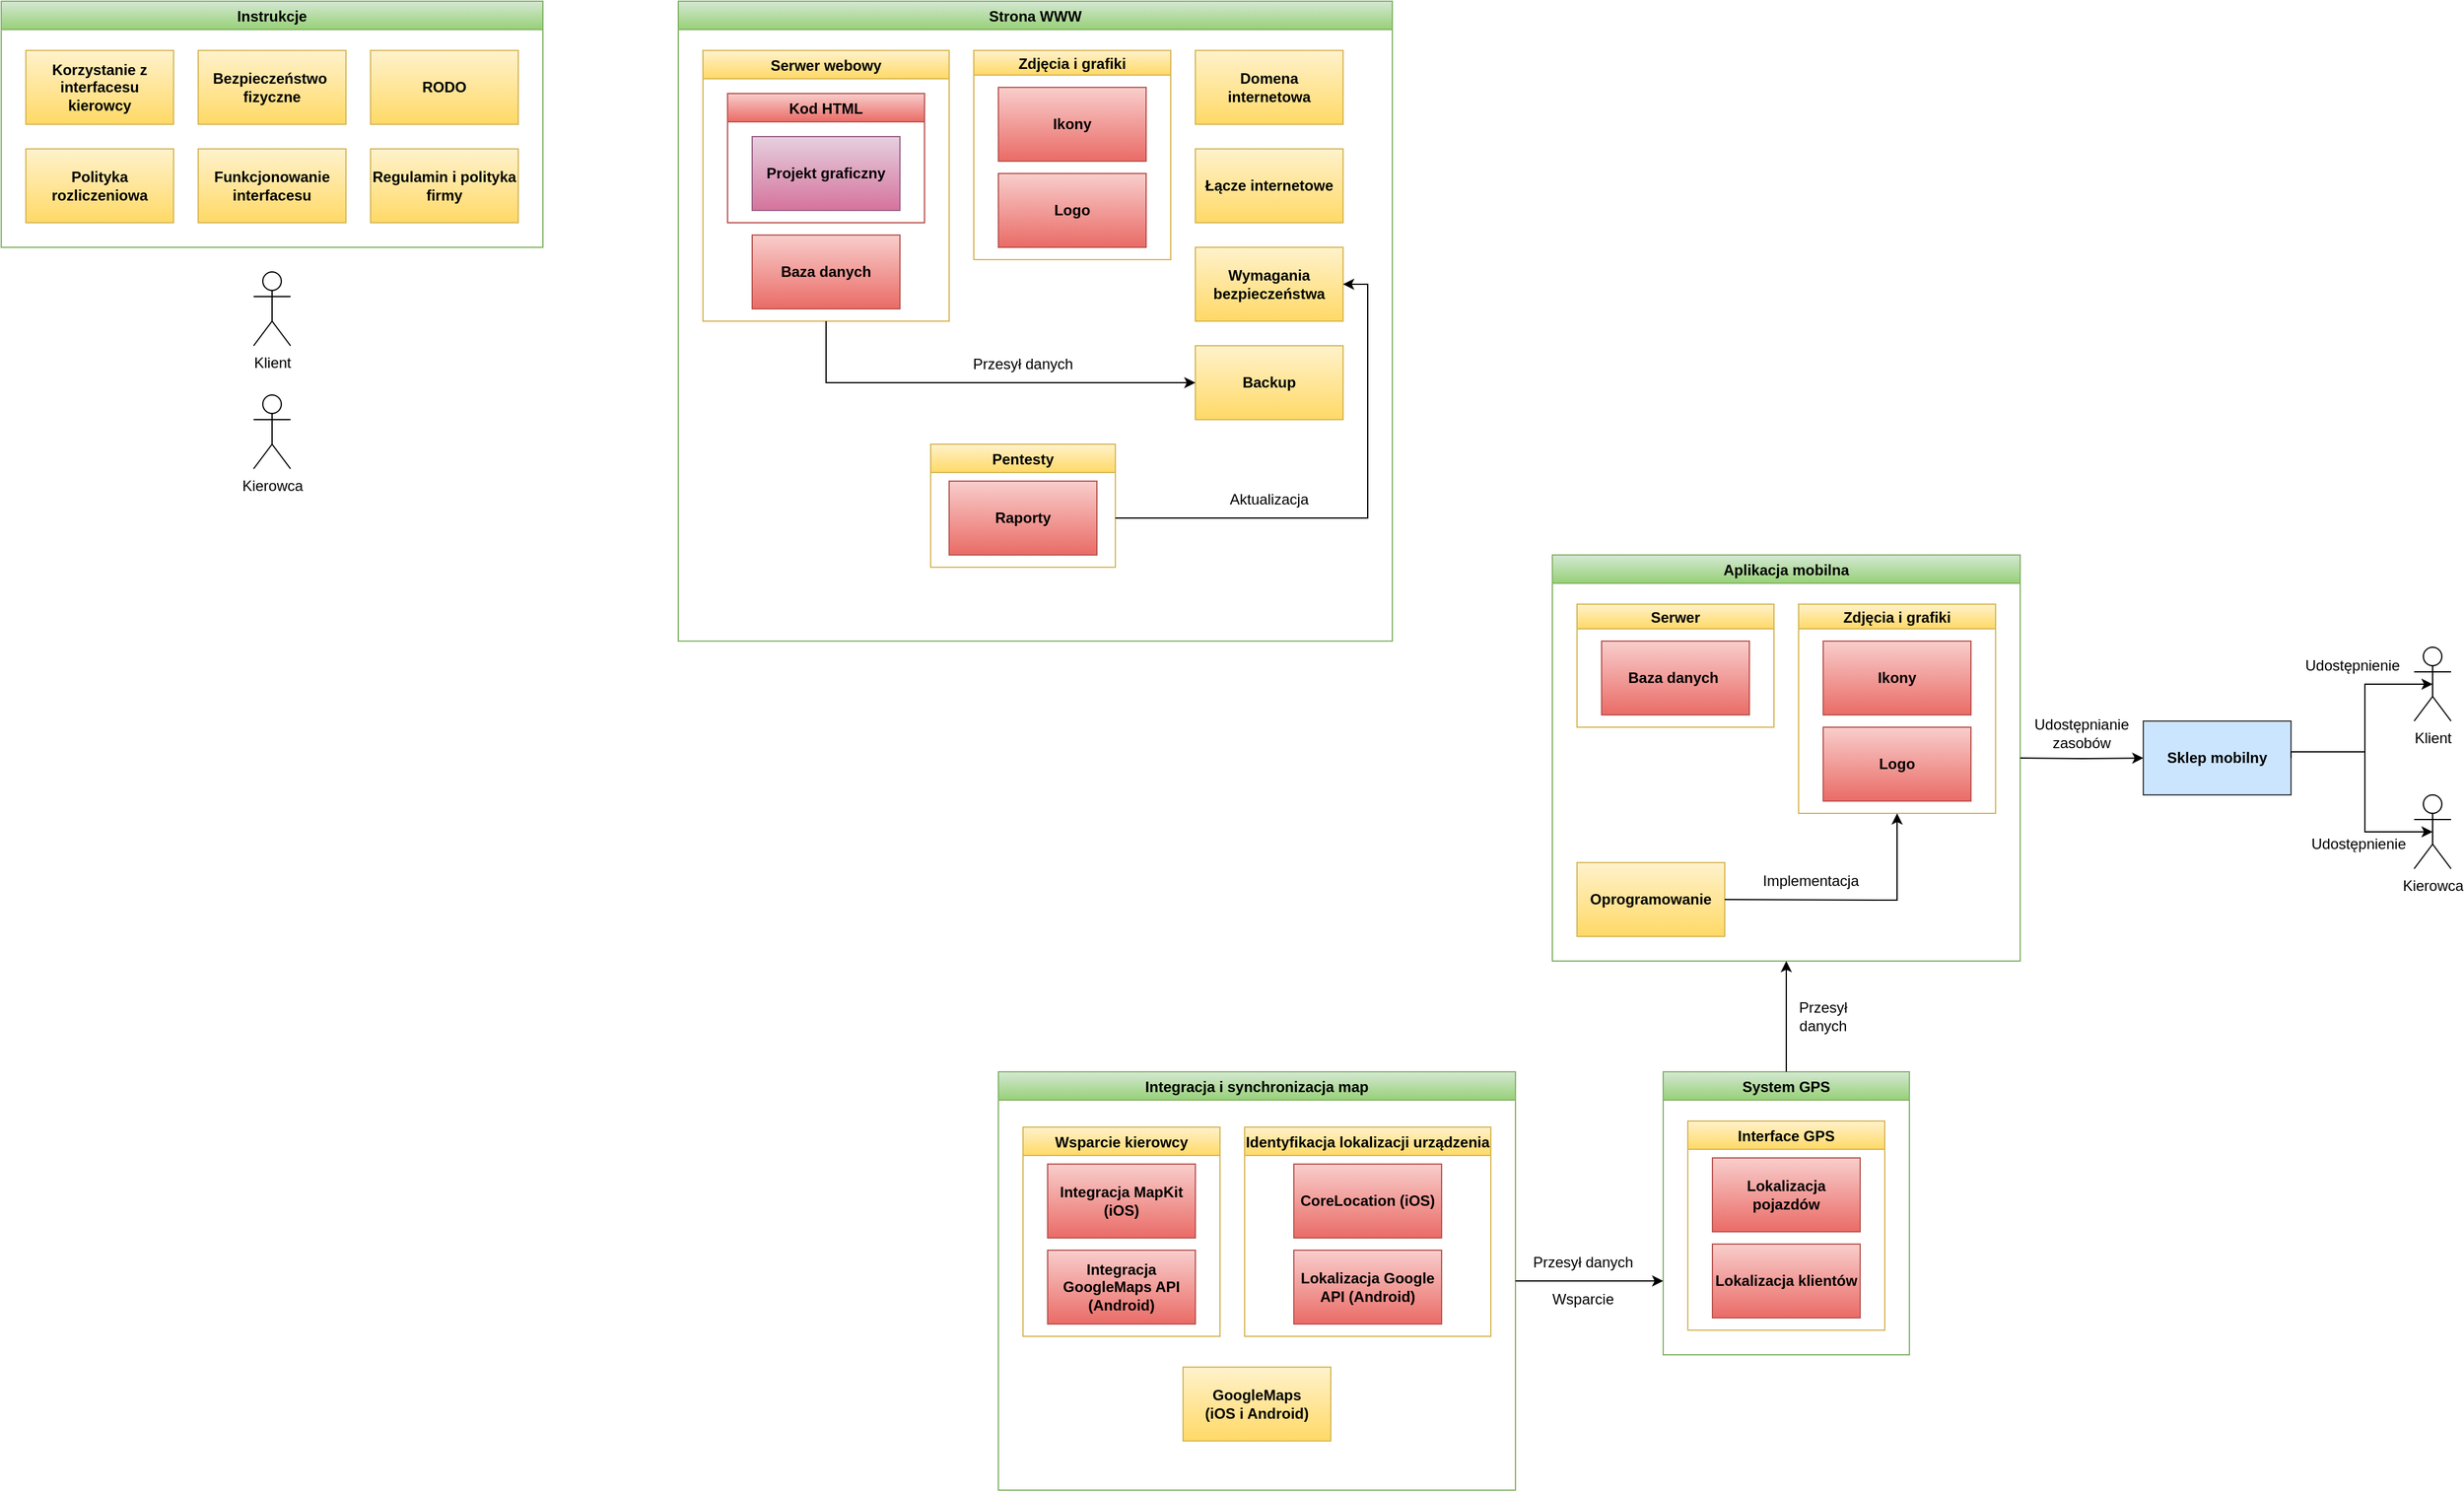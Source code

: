 <mxfile version="15.5.0" type="github">
  <diagram id="kgpKYQtTHZ0yAKxKKP6v" name="Page-1">
    <mxGraphModel dx="2738" dy="1647" grid="1" gridSize="10" guides="1" tooltips="1" connect="1" arrows="1" fold="1" page="1" pageScale="1" pageWidth="850" pageHeight="1100" math="0" shadow="0">
      <root>
        <mxCell id="0" />
        <mxCell id="1" parent="0" />
        <mxCell id="EOrvkw3zUfeiwgOwcYgM-18" value="Aplikacja mobilna" style="swimlane;fillColor=#d5e8d4;strokeColor=#82b366;gradientColor=#97d077;" vertex="1" parent="1">
          <mxGeometry x="180" y="40" width="380" height="330" as="geometry" />
        </mxCell>
        <mxCell id="EOrvkw3zUfeiwgOwcYgM-20" value="Serwer" style="swimlane;startSize=20;fillColor=#fff2cc;strokeColor=#d6b656;gradientColor=#ffd966;" vertex="1" parent="EOrvkw3zUfeiwgOwcYgM-18">
          <mxGeometry x="20" y="40" width="160" height="100" as="geometry" />
        </mxCell>
        <mxCell id="EOrvkw3zUfeiwgOwcYgM-5" value="Baza danych&amp;nbsp;" style="rounded=0;whiteSpace=wrap;html=1;fillColor=#f8cecc;strokeColor=#b85450;gradientColor=#ea6b66;fontStyle=1" vertex="1" parent="EOrvkw3zUfeiwgOwcYgM-20">
          <mxGeometry x="20" y="30" width="120" height="60" as="geometry" />
        </mxCell>
        <mxCell id="EOrvkw3zUfeiwgOwcYgM-21" value="Zdjęcia i grafiki" style="swimlane;startSize=20;fillColor=#fff2cc;strokeColor=#d6b656;gradientColor=#ffd966;" vertex="1" parent="EOrvkw3zUfeiwgOwcYgM-18">
          <mxGeometry x="200" y="40" width="160" height="170" as="geometry" />
        </mxCell>
        <mxCell id="EOrvkw3zUfeiwgOwcYgM-9" value="Ikony" style="rounded=0;whiteSpace=wrap;html=1;fillColor=#f8cecc;strokeColor=#b85450;gradientColor=#ea6b66;fontStyle=1" vertex="1" parent="EOrvkw3zUfeiwgOwcYgM-21">
          <mxGeometry x="20" y="30" width="120" height="60" as="geometry" />
        </mxCell>
        <mxCell id="EOrvkw3zUfeiwgOwcYgM-10" value="Logo" style="rounded=0;whiteSpace=wrap;html=1;fillColor=#f8cecc;strokeColor=#b85450;gradientColor=#ea6b66;fontStyle=1" vertex="1" parent="EOrvkw3zUfeiwgOwcYgM-21">
          <mxGeometry x="20" y="100" width="120" height="60" as="geometry" />
        </mxCell>
        <mxCell id="EOrvkw3zUfeiwgOwcYgM-13" value="Oprogramowanie" style="rounded=0;whiteSpace=wrap;html=1;fillColor=#fff2cc;strokeColor=#d6b656;gradientColor=#ffd966;fontStyle=1" vertex="1" parent="EOrvkw3zUfeiwgOwcYgM-18">
          <mxGeometry x="20" y="250" width="120" height="60" as="geometry" />
        </mxCell>
        <mxCell id="EOrvkw3zUfeiwgOwcYgM-22" value="" style="endArrow=classic;html=1;rounded=0;edgeStyle=orthogonalEdgeStyle;entryX=0.5;entryY=1;entryDx=0;entryDy=0;" edge="1" parent="EOrvkw3zUfeiwgOwcYgM-18" target="EOrvkw3zUfeiwgOwcYgM-21">
          <mxGeometry width="50" height="50" relative="1" as="geometry">
            <mxPoint x="140" y="280" as="sourcePoint" />
            <mxPoint x="190" y="230" as="targetPoint" />
          </mxGeometry>
        </mxCell>
        <mxCell id="EOrvkw3zUfeiwgOwcYgM-24" value="Implementacja" style="text;html=1;strokeColor=none;fillColor=none;align=center;verticalAlign=middle;whiteSpace=wrap;rounded=0;strokeWidth=1;fontStyle=0" vertex="1" parent="EOrvkw3zUfeiwgOwcYgM-18">
          <mxGeometry x="180" y="250" width="60" height="30" as="geometry" />
        </mxCell>
        <mxCell id="EOrvkw3zUfeiwgOwcYgM-7" value="Sklep mobilny" style="rounded=0;whiteSpace=wrap;html=1;fillColor=#cce5ff;strokeColor=#36393d;fontStyle=1" vertex="1" parent="1">
          <mxGeometry x="660" y="175" width="120" height="60" as="geometry" />
        </mxCell>
        <mxCell id="EOrvkw3zUfeiwgOwcYgM-19" style="edgeStyle=orthogonalEdgeStyle;rounded=0;orthogonalLoop=1;jettySize=auto;html=1;exitX=0.5;exitY=1;exitDx=0;exitDy=0;" edge="1" parent="1">
          <mxGeometry relative="1" as="geometry">
            <mxPoint x="160" y="180" as="sourcePoint" />
            <mxPoint x="160" y="180" as="targetPoint" />
          </mxGeometry>
        </mxCell>
        <mxCell id="EOrvkw3zUfeiwgOwcYgM-23" value="" style="endArrow=classic;html=1;rounded=0;edgeStyle=orthogonalEdgeStyle;entryX=0;entryY=0.5;entryDx=0;entryDy=0;" edge="1" parent="1" target="EOrvkw3zUfeiwgOwcYgM-7">
          <mxGeometry width="50" height="50" relative="1" as="geometry">
            <mxPoint x="560" y="205" as="sourcePoint" />
            <mxPoint x="610" y="150" as="targetPoint" />
          </mxGeometry>
        </mxCell>
        <mxCell id="EOrvkw3zUfeiwgOwcYgM-25" value="Udostępnianie zasobów" style="text;html=1;strokeColor=none;fillColor=none;align=center;verticalAlign=middle;whiteSpace=wrap;rounded=0;" vertex="1" parent="1">
          <mxGeometry x="580" y="170" width="60" height="30" as="geometry" />
        </mxCell>
        <mxCell id="EOrvkw3zUfeiwgOwcYgM-26" value="System GPS" style="swimlane;strokeWidth=1;gradientColor=#97d077;fillColor=#d5e8d4;strokeColor=#82b366;" vertex="1" parent="1">
          <mxGeometry x="270" y="460" width="200" height="230" as="geometry" />
        </mxCell>
        <mxCell id="EOrvkw3zUfeiwgOwcYgM-27" value="Interface GPS" style="swimlane;strokeWidth=1;fontStyle=1;gradientColor=#ffd966;fillColor=#fff2cc;strokeColor=#d6b656;" vertex="1" parent="EOrvkw3zUfeiwgOwcYgM-26">
          <mxGeometry x="20" y="40" width="160" height="170" as="geometry" />
        </mxCell>
        <mxCell id="EOrvkw3zUfeiwgOwcYgM-28" value="Lokalizacja pojazdów" style="rounded=0;whiteSpace=wrap;html=1;strokeWidth=1;fontStyle=1;gradientColor=#ea6b66;fillColor=#f8cecc;strokeColor=#b85450;" vertex="1" parent="EOrvkw3zUfeiwgOwcYgM-27">
          <mxGeometry x="20" y="30" width="120" height="60" as="geometry" />
        </mxCell>
        <mxCell id="EOrvkw3zUfeiwgOwcYgM-29" value="Lokalizacja klientów" style="rounded=0;whiteSpace=wrap;html=1;strokeWidth=1;fontStyle=1;gradientColor=#ea6b66;fillColor=#f8cecc;strokeColor=#b85450;" vertex="1" parent="EOrvkw3zUfeiwgOwcYgM-27">
          <mxGeometry x="20" y="100" width="120" height="60" as="geometry" />
        </mxCell>
        <mxCell id="EOrvkw3zUfeiwgOwcYgM-30" value="" style="endArrow=classic;html=1;rounded=0;edgeStyle=orthogonalEdgeStyle;exitX=0.5;exitY=0;exitDx=0;exitDy=0;entryX=0.5;entryY=1;entryDx=0;entryDy=0;" edge="1" parent="1" source="EOrvkw3zUfeiwgOwcYgM-26" target="EOrvkw3zUfeiwgOwcYgM-18">
          <mxGeometry width="50" height="50" relative="1" as="geometry">
            <mxPoint x="360" y="440" as="sourcePoint" />
            <mxPoint x="410" y="390" as="targetPoint" />
          </mxGeometry>
        </mxCell>
        <mxCell id="EOrvkw3zUfeiwgOwcYgM-32" value="Przesył danych" style="text;html=1;strokeColor=none;fillColor=none;align=center;verticalAlign=middle;whiteSpace=wrap;rounded=0;" vertex="1" parent="1">
          <mxGeometry x="370" y="400" width="60" height="30" as="geometry" />
        </mxCell>
        <mxCell id="EOrvkw3zUfeiwgOwcYgM-33" value="Integracja i synchronizacja map" style="swimlane;strokeWidth=1;gradientColor=#97d077;fillColor=#d5e8d4;strokeColor=#82b366;" vertex="1" parent="1">
          <mxGeometry x="-270" y="460" width="420" height="340" as="geometry" />
        </mxCell>
        <mxCell id="EOrvkw3zUfeiwgOwcYgM-34" value="Wsparcie kierowcy" style="swimlane;strokeWidth=1;gradientColor=#ffd966;fillColor=#fff2cc;strokeColor=#d6b656;" vertex="1" parent="EOrvkw3zUfeiwgOwcYgM-33">
          <mxGeometry x="20" y="45" width="160" height="170" as="geometry" />
        </mxCell>
        <mxCell id="EOrvkw3zUfeiwgOwcYgM-35" value="Integracja MapKit (iOS)" style="rounded=0;whiteSpace=wrap;html=1;strokeWidth=1;gradientColor=#ea6b66;fillColor=#f8cecc;strokeColor=#b85450;fontStyle=1" vertex="1" parent="EOrvkw3zUfeiwgOwcYgM-34">
          <mxGeometry x="20" y="30" width="120" height="60" as="geometry" />
        </mxCell>
        <mxCell id="EOrvkw3zUfeiwgOwcYgM-36" value="Integracja GoogleMaps API (Android)" style="rounded=0;whiteSpace=wrap;html=1;strokeWidth=1;gradientColor=#ea6b66;fillColor=#f8cecc;strokeColor=#b85450;fontStyle=1" vertex="1" parent="EOrvkw3zUfeiwgOwcYgM-34">
          <mxGeometry x="20" y="100" width="120" height="60" as="geometry" />
        </mxCell>
        <mxCell id="EOrvkw3zUfeiwgOwcYgM-37" value="Identyfikacja lokalizacji urządzenia" style="swimlane;strokeWidth=1;gradientColor=#ffd966;fillColor=#fff2cc;strokeColor=#d6b656;" vertex="1" parent="EOrvkw3zUfeiwgOwcYgM-33">
          <mxGeometry x="200" y="45" width="200" height="170" as="geometry" />
        </mxCell>
        <mxCell id="EOrvkw3zUfeiwgOwcYgM-38" value="CoreLocation (iOS)" style="rounded=0;whiteSpace=wrap;html=1;strokeWidth=1;gradientColor=#ea6b66;fillColor=#f8cecc;strokeColor=#b85450;fontStyle=1" vertex="1" parent="EOrvkw3zUfeiwgOwcYgM-37">
          <mxGeometry x="40" y="30" width="120" height="60" as="geometry" />
        </mxCell>
        <mxCell id="EOrvkw3zUfeiwgOwcYgM-39" value="Lokalizacja Google API (Android)" style="rounded=0;whiteSpace=wrap;html=1;strokeWidth=1;gradientColor=#ea6b66;fillColor=#f8cecc;strokeColor=#b85450;fontStyle=1" vertex="1" parent="EOrvkw3zUfeiwgOwcYgM-37">
          <mxGeometry x="40" y="100" width="120" height="60" as="geometry" />
        </mxCell>
        <mxCell id="EOrvkw3zUfeiwgOwcYgM-40" value="GoogleMaps &lt;br&gt;(iOS i Android)" style="rounded=0;whiteSpace=wrap;html=1;strokeWidth=1;gradientColor=#ffd966;fillColor=#fff2cc;strokeColor=#d6b656;fontStyle=1" vertex="1" parent="EOrvkw3zUfeiwgOwcYgM-33">
          <mxGeometry x="150" y="240" width="120" height="60" as="geometry" />
        </mxCell>
        <mxCell id="EOrvkw3zUfeiwgOwcYgM-41" value="" style="endArrow=classic;html=1;rounded=0;edgeStyle=orthogonalEdgeStyle;" edge="1" parent="1">
          <mxGeometry width="50" height="50" relative="1" as="geometry">
            <mxPoint x="150" y="630" as="sourcePoint" />
            <mxPoint x="270" y="630" as="targetPoint" />
          </mxGeometry>
        </mxCell>
        <mxCell id="EOrvkw3zUfeiwgOwcYgM-42" value="Przesył danych" style="text;html=1;strokeColor=none;fillColor=none;align=center;verticalAlign=middle;whiteSpace=wrap;rounded=0;" vertex="1" parent="1">
          <mxGeometry x="160" y="600" width="90" height="30" as="geometry" />
        </mxCell>
        <mxCell id="EOrvkw3zUfeiwgOwcYgM-43" value="Wsparcie" style="text;html=1;strokeColor=none;fillColor=none;align=center;verticalAlign=middle;whiteSpace=wrap;rounded=0;" vertex="1" parent="1">
          <mxGeometry x="175" y="630" width="60" height="30" as="geometry" />
        </mxCell>
        <mxCell id="EOrvkw3zUfeiwgOwcYgM-44" value="Strona WWW" style="swimlane;strokeWidth=1;gradientColor=#97d077;fillColor=#d5e8d4;strokeColor=#82b366;" vertex="1" parent="1">
          <mxGeometry x="-530" y="-410" width="580" height="520" as="geometry" />
        </mxCell>
        <mxCell id="EOrvkw3zUfeiwgOwcYgM-53" value="Serwer webowy" style="swimlane;strokeWidth=1;gradientColor=#ffd966;fillColor=#fff2cc;strokeColor=#d6b656;" vertex="1" parent="EOrvkw3zUfeiwgOwcYgM-44">
          <mxGeometry x="20" y="40" width="200" height="220" as="geometry" />
        </mxCell>
        <mxCell id="EOrvkw3zUfeiwgOwcYgM-54" value="Kod HTML" style="swimlane;strokeWidth=1;gradientColor=#ea6b66;fillColor=#f8cecc;strokeColor=#b85450;" vertex="1" parent="EOrvkw3zUfeiwgOwcYgM-53">
          <mxGeometry x="20" y="35" width="160" height="105" as="geometry" />
        </mxCell>
        <mxCell id="EOrvkw3zUfeiwgOwcYgM-55" value="Projekt graficzny" style="rounded=0;whiteSpace=wrap;html=1;strokeWidth=1;gradientColor=#d5739d;fillColor=#e6d0de;strokeColor=#996185;fontStyle=1" vertex="1" parent="EOrvkw3zUfeiwgOwcYgM-54">
          <mxGeometry x="20" y="35" width="120" height="60" as="geometry" />
        </mxCell>
        <mxCell id="EOrvkw3zUfeiwgOwcYgM-56" value="Baza danych" style="rounded=0;whiteSpace=wrap;html=1;strokeWidth=1;gradientColor=#ea6b66;fillColor=#f8cecc;strokeColor=#b85450;fontStyle=1" vertex="1" parent="EOrvkw3zUfeiwgOwcYgM-53">
          <mxGeometry x="40" y="150" width="120" height="60" as="geometry" />
        </mxCell>
        <mxCell id="EOrvkw3zUfeiwgOwcYgM-57" value="Zdjęcia i grafiki" style="swimlane;startSize=20;fillColor=#fff2cc;strokeColor=#d6b656;gradientColor=#ffd966;" vertex="1" parent="EOrvkw3zUfeiwgOwcYgM-44">
          <mxGeometry x="240" y="40" width="160" height="170" as="geometry" />
        </mxCell>
        <mxCell id="EOrvkw3zUfeiwgOwcYgM-58" value="Ikony" style="rounded=0;whiteSpace=wrap;html=1;fillColor=#f8cecc;strokeColor=#b85450;gradientColor=#ea6b66;fontStyle=1" vertex="1" parent="EOrvkw3zUfeiwgOwcYgM-57">
          <mxGeometry x="20" y="30" width="120" height="60" as="geometry" />
        </mxCell>
        <mxCell id="EOrvkw3zUfeiwgOwcYgM-59" value="Logo" style="rounded=0;whiteSpace=wrap;html=1;fillColor=#f8cecc;strokeColor=#b85450;gradientColor=#ea6b66;fontStyle=1" vertex="1" parent="EOrvkw3zUfeiwgOwcYgM-57">
          <mxGeometry x="20" y="100" width="120" height="60" as="geometry" />
        </mxCell>
        <mxCell id="EOrvkw3zUfeiwgOwcYgM-60" value="Domena internetowa" style="rounded=0;whiteSpace=wrap;html=1;strokeWidth=1;gradientColor=#ffd966;fillColor=#fff2cc;strokeColor=#d6b656;fontStyle=1" vertex="1" parent="EOrvkw3zUfeiwgOwcYgM-44">
          <mxGeometry x="420" y="40" width="120" height="60" as="geometry" />
        </mxCell>
        <mxCell id="EOrvkw3zUfeiwgOwcYgM-61" value="Łącze internetowe" style="rounded=0;whiteSpace=wrap;html=1;strokeWidth=1;gradientColor=#ffd966;fillColor=#fff2cc;strokeColor=#d6b656;fontStyle=1" vertex="1" parent="EOrvkw3zUfeiwgOwcYgM-44">
          <mxGeometry x="420" y="120" width="120" height="60" as="geometry" />
        </mxCell>
        <mxCell id="EOrvkw3zUfeiwgOwcYgM-62" value="Wymagania&lt;br&gt;bezpieczeństwa" style="rounded=0;whiteSpace=wrap;html=1;strokeWidth=1;gradientColor=#ffd966;fillColor=#fff2cc;strokeColor=#d6b656;fontStyle=1" vertex="1" parent="EOrvkw3zUfeiwgOwcYgM-44">
          <mxGeometry x="420" y="200" width="120" height="60" as="geometry" />
        </mxCell>
        <mxCell id="EOrvkw3zUfeiwgOwcYgM-63" value="Backup" style="rounded=0;whiteSpace=wrap;html=1;strokeWidth=1;gradientColor=#ffd966;fillColor=#fff2cc;strokeColor=#d6b656;fontStyle=1" vertex="1" parent="EOrvkw3zUfeiwgOwcYgM-44">
          <mxGeometry x="420" y="280" width="120" height="60" as="geometry" />
        </mxCell>
        <mxCell id="EOrvkw3zUfeiwgOwcYgM-64" value="" style="endArrow=classic;html=1;rounded=0;edgeStyle=orthogonalEdgeStyle;exitX=0.5;exitY=1;exitDx=0;exitDy=0;entryX=0;entryY=0.5;entryDx=0;entryDy=0;" edge="1" parent="EOrvkw3zUfeiwgOwcYgM-44" source="EOrvkw3zUfeiwgOwcYgM-53" target="EOrvkw3zUfeiwgOwcYgM-63">
          <mxGeometry width="50" height="50" relative="1" as="geometry">
            <mxPoint x="130" y="340" as="sourcePoint" />
            <mxPoint x="270" y="320" as="targetPoint" />
          </mxGeometry>
        </mxCell>
        <mxCell id="EOrvkw3zUfeiwgOwcYgM-65" value="Przesył danych" style="text;html=1;strokeColor=none;fillColor=none;align=center;verticalAlign=middle;whiteSpace=wrap;rounded=0;" vertex="1" parent="EOrvkw3zUfeiwgOwcYgM-44">
          <mxGeometry x="235" y="280" width="90" height="30" as="geometry" />
        </mxCell>
        <mxCell id="EOrvkw3zUfeiwgOwcYgM-66" value="Pentesty" style="swimlane;strokeWidth=1;gradientColor=#ffd966;fillColor=#fff2cc;strokeColor=#d6b656;" vertex="1" parent="EOrvkw3zUfeiwgOwcYgM-44">
          <mxGeometry x="205" y="360" width="150" height="100" as="geometry" />
        </mxCell>
        <mxCell id="EOrvkw3zUfeiwgOwcYgM-67" value="Raporty" style="rounded=0;whiteSpace=wrap;html=1;strokeWidth=1;gradientColor=#ea6b66;fillColor=#f8cecc;strokeColor=#b85450;fontStyle=1" vertex="1" parent="EOrvkw3zUfeiwgOwcYgM-66">
          <mxGeometry x="15" y="30" width="120" height="60" as="geometry" />
        </mxCell>
        <mxCell id="EOrvkw3zUfeiwgOwcYgM-69" value="" style="endArrow=classic;html=1;rounded=0;edgeStyle=orthogonalEdgeStyle;entryX=1;entryY=0.5;entryDx=0;entryDy=0;" edge="1" parent="EOrvkw3zUfeiwgOwcYgM-44" target="EOrvkw3zUfeiwgOwcYgM-62">
          <mxGeometry width="50" height="50" relative="1" as="geometry">
            <mxPoint x="355" y="420" as="sourcePoint" />
            <mxPoint x="405" y="370" as="targetPoint" />
            <Array as="points">
              <mxPoint x="560" y="420" />
              <mxPoint x="560" y="230" />
            </Array>
          </mxGeometry>
        </mxCell>
        <mxCell id="EOrvkw3zUfeiwgOwcYgM-70" value="Aktualizacja" style="text;html=1;strokeColor=none;fillColor=none;align=center;verticalAlign=middle;whiteSpace=wrap;rounded=0;" vertex="1" parent="EOrvkw3zUfeiwgOwcYgM-44">
          <mxGeometry x="450" y="390" width="60" height="30" as="geometry" />
        </mxCell>
        <mxCell id="EOrvkw3zUfeiwgOwcYgM-45" value="Klient" style="shape=umlActor;verticalLabelPosition=bottom;verticalAlign=top;html=1;outlineConnect=0;strokeWidth=1;" vertex="1" parent="1">
          <mxGeometry x="880" y="115" width="30" height="60" as="geometry" />
        </mxCell>
        <mxCell id="EOrvkw3zUfeiwgOwcYgM-46" value="Kierowca" style="shape=umlActor;verticalLabelPosition=bottom;verticalAlign=top;html=1;outlineConnect=0;strokeWidth=1;" vertex="1" parent="1">
          <mxGeometry x="880" y="235" width="30" height="60" as="geometry" />
        </mxCell>
        <mxCell id="EOrvkw3zUfeiwgOwcYgM-48" value="" style="endArrow=classic;html=1;rounded=0;edgeStyle=orthogonalEdgeStyle;entryX=0.5;entryY=0.5;entryDx=0;entryDy=0;entryPerimeter=0;" edge="1" parent="1" target="EOrvkw3zUfeiwgOwcYgM-45">
          <mxGeometry width="50" height="50" relative="1" as="geometry">
            <mxPoint x="780" y="205" as="sourcePoint" />
            <mxPoint x="830" y="150" as="targetPoint" />
            <Array as="points">
              <mxPoint x="780" y="200" />
              <mxPoint x="840" y="200" />
              <mxPoint x="840" y="145" />
            </Array>
          </mxGeometry>
        </mxCell>
        <mxCell id="EOrvkw3zUfeiwgOwcYgM-50" value="" style="endArrow=classic;html=1;rounded=0;edgeStyle=orthogonalEdgeStyle;entryX=0.5;entryY=0.5;entryDx=0;entryDy=0;entryPerimeter=0;" edge="1" parent="1" target="EOrvkw3zUfeiwgOwcYgM-46">
          <mxGeometry width="50" height="50" relative="1" as="geometry">
            <mxPoint x="840" y="200" as="sourcePoint" />
            <mxPoint x="860" y="270" as="targetPoint" />
            <Array as="points">
              <mxPoint x="840" y="265" />
            </Array>
          </mxGeometry>
        </mxCell>
        <mxCell id="EOrvkw3zUfeiwgOwcYgM-51" value="Udostępnienie" style="text;html=1;strokeColor=none;fillColor=none;align=center;verticalAlign=middle;whiteSpace=wrap;rounded=0;" vertex="1" parent="1">
          <mxGeometry x="800" y="120" width="60" height="20" as="geometry" />
        </mxCell>
        <mxCell id="EOrvkw3zUfeiwgOwcYgM-52" value="Udostępnienie" style="text;html=1;strokeColor=none;fillColor=none;align=center;verticalAlign=middle;whiteSpace=wrap;rounded=0;" vertex="1" parent="1">
          <mxGeometry x="810" y="270" width="50" height="10" as="geometry" />
        </mxCell>
        <mxCell id="EOrvkw3zUfeiwgOwcYgM-72" value="Instrukcje" style="swimlane;strokeWidth=1;gradientColor=#97d077;fillColor=#d5e8d4;strokeColor=#82b366;" vertex="1" parent="1">
          <mxGeometry x="-1080" y="-410" width="440" height="200" as="geometry" />
        </mxCell>
        <mxCell id="EOrvkw3zUfeiwgOwcYgM-73" value="Korzystanie z interfacesu kierowcy" style="rounded=0;whiteSpace=wrap;html=1;strokeWidth=1;gradientColor=#ffd966;fillColor=#fff2cc;strokeColor=#d6b656;fontStyle=1" vertex="1" parent="EOrvkw3zUfeiwgOwcYgM-72">
          <mxGeometry x="20" y="40" width="120" height="60" as="geometry" />
        </mxCell>
        <mxCell id="EOrvkw3zUfeiwgOwcYgM-74" value="Bezpieczeństwo&amp;nbsp;&lt;br&gt;fizyczne" style="rounded=0;whiteSpace=wrap;html=1;strokeWidth=1;gradientColor=#ffd966;fillColor=#fff2cc;strokeColor=#d6b656;fontStyle=1" vertex="1" parent="EOrvkw3zUfeiwgOwcYgM-72">
          <mxGeometry x="160" y="40" width="120" height="60" as="geometry" />
        </mxCell>
        <mxCell id="EOrvkw3zUfeiwgOwcYgM-75" value="RODO" style="rounded=0;whiteSpace=wrap;html=1;strokeWidth=1;gradientColor=#ffd966;fillColor=#fff2cc;strokeColor=#d6b656;fontStyle=1" vertex="1" parent="EOrvkw3zUfeiwgOwcYgM-72">
          <mxGeometry x="300" y="40" width="120" height="60" as="geometry" />
        </mxCell>
        <mxCell id="EOrvkw3zUfeiwgOwcYgM-76" value="Polityka rozliczeniowa" style="rounded=0;whiteSpace=wrap;html=1;strokeWidth=1;gradientColor=#ffd966;fillColor=#fff2cc;strokeColor=#d6b656;fontStyle=1" vertex="1" parent="EOrvkw3zUfeiwgOwcYgM-72">
          <mxGeometry x="20" y="120" width="120" height="60" as="geometry" />
        </mxCell>
        <mxCell id="EOrvkw3zUfeiwgOwcYgM-77" value="Funkcjonowanie interfacesu" style="rounded=0;whiteSpace=wrap;html=1;strokeWidth=1;gradientColor=#ffd966;fillColor=#fff2cc;strokeColor=#d6b656;fontStyle=1" vertex="1" parent="EOrvkw3zUfeiwgOwcYgM-72">
          <mxGeometry x="160" y="120" width="120" height="60" as="geometry" />
        </mxCell>
        <mxCell id="EOrvkw3zUfeiwgOwcYgM-78" value="Regulamin i polityka firmy" style="rounded=0;whiteSpace=wrap;html=1;strokeWidth=1;gradientColor=#ffd966;fillColor=#fff2cc;strokeColor=#d6b656;fontStyle=1" vertex="1" parent="EOrvkw3zUfeiwgOwcYgM-72">
          <mxGeometry x="300" y="120" width="120" height="60" as="geometry" />
        </mxCell>
        <mxCell id="EOrvkw3zUfeiwgOwcYgM-79" value="Klient" style="shape=umlActor;verticalLabelPosition=bottom;verticalAlign=top;html=1;outlineConnect=0;strokeWidth=1;" vertex="1" parent="1">
          <mxGeometry x="-875" y="-190" width="30" height="60" as="geometry" />
        </mxCell>
        <mxCell id="EOrvkw3zUfeiwgOwcYgM-80" value="Kierowca" style="shape=umlActor;verticalLabelPosition=bottom;verticalAlign=top;html=1;outlineConnect=0;strokeWidth=1;" vertex="1" parent="1">
          <mxGeometry x="-875" y="-90" width="30" height="60" as="geometry" />
        </mxCell>
      </root>
    </mxGraphModel>
  </diagram>
</mxfile>
